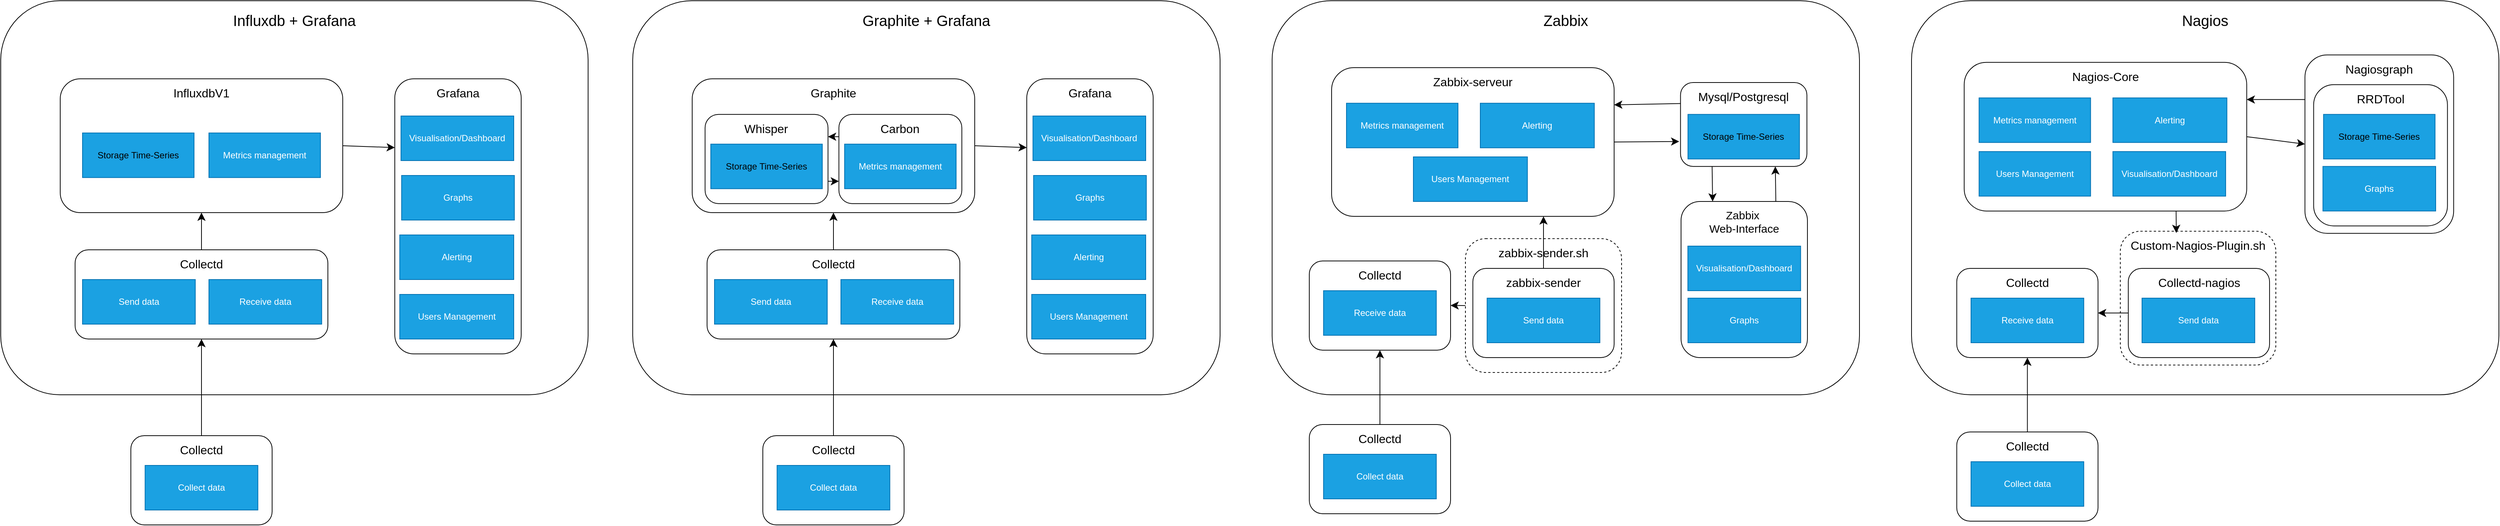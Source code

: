 <mxfile version="28.1.0">
  <diagram name="Page-1" id="5OfQK5ZHzJ9iD1R55TXK">
    <mxGraphModel dx="3080" dy="1934" grid="1" gridSize="10" guides="1" tooltips="1" connect="1" arrows="1" fold="1" page="1" pageScale="1" pageWidth="827" pageHeight="1169" math="0" shadow="0">
      <root>
        <mxCell id="0" />
        <mxCell id="1" parent="0" />
        <mxCell id="e6aKUfLswlS-T_i5iN78-11" value="Graphite + Grafana" style="rounded=1;whiteSpace=wrap;html=1;fontSize=20;verticalAlign=top;spacing=10;" parent="1" vertex="1">
          <mxGeometry x="-40" y="-120" width="790" height="530" as="geometry" />
        </mxCell>
        <mxCell id="6HZJg61xOL4YmbAu8Nb1-11" value="Collectd" style="rounded=1;whiteSpace=wrap;html=1;fontSize=16;verticalAlign=top;spacing=5;" parent="1" vertex="1">
          <mxGeometry x="60" y="215" width="340" height="120" as="geometry" />
        </mxCell>
        <mxCell id="6HZJg61xOL4YmbAu8Nb1-14" value="Send data" style="rounded=0;fillColor=#1ba1e2;fontColor=light-dark(#FFFFFF,#FBFBFB);strokeColor=#006EAF;labelBackgroundColor=none;labelBorderColor=none;textShadow=0;whiteSpace=wrap;html=1;" parent="1" vertex="1">
          <mxGeometry x="70.0" y="255" width="151.68" height="60" as="geometry" />
        </mxCell>
        <mxCell id="6HZJg61xOL4YmbAu8Nb1-18" value="Receive data" style="rounded=0;fillColor=#1ba1e2;fontColor=light-dark(#FFFFFF,#FBFBFB);strokeColor=#006EAF;labelBackgroundColor=none;labelBorderColor=none;textShadow=0;whiteSpace=wrap;html=1;" parent="1" vertex="1">
          <mxGeometry x="240" y="255" width="151.68" height="60" as="geometry" />
        </mxCell>
        <mxCell id="e6aKUfLswlS-T_i5iN78-41" value="Zabbix" style="rounded=1;whiteSpace=wrap;html=1;verticalAlign=top;fontSize=20;spacing=10;" parent="1" vertex="1">
          <mxGeometry x="820" y="-120" width="790" height="530" as="geometry" />
        </mxCell>
        <mxCell id="e6aKUfLswlS-T_i5iN78-44" value="&lt;div&gt;Zabbix&amp;nbsp;&lt;/div&gt;&lt;div&gt;Web-Interface&lt;/div&gt;" style="rounded=1;whiteSpace=wrap;html=1;fontSize=15;verticalAlign=top;spacing=5;" parent="1" vertex="1">
          <mxGeometry x="1370" y="150" width="170" height="210" as="geometry" />
        </mxCell>
        <mxCell id="e6aKUfLswlS-T_i5iN78-47" value="Visualisation/Dashboard" style="rounded=0;fillColor=#1ba1e2;fontColor=light-dark(#FFFFFF,#FBFBFB);strokeColor=#006EAF;labelBackgroundColor=none;labelBorderColor=none;textShadow=0;whiteSpace=wrap;html=1;" parent="1" vertex="1">
          <mxGeometry x="1379.16" y="210" width="151.68" height="60" as="geometry" />
        </mxCell>
        <mxCell id="e6aKUfLswlS-T_i5iN78-149" value="Graphs" style="rounded=0;fillColor=#1ba1e2;fontColor=light-dark(#FFFFFF,#FBFBFB);strokeColor=#006EAF;labelBackgroundColor=none;labelBorderColor=none;textShadow=0;whiteSpace=wrap;html=1;" parent="1" vertex="1">
          <mxGeometry x="1379.29" y="280" width="151.68" height="60" as="geometry" />
        </mxCell>
        <mxCell id="6HZJg61xOL4YmbAu8Nb1-27" style="edgeStyle=none;curved=1;rounded=0;orthogonalLoop=1;jettySize=auto;html=1;exitX=0;exitY=0.5;exitDx=0;exitDy=0;fontSize=12;startSize=8;endSize=8;" parent="1" source="e6aKUfLswlS-T_i5iN78-86" edge="1">
          <mxGeometry relative="1" as="geometry">
            <mxPoint x="1060" y="289.857" as="targetPoint" />
          </mxGeometry>
        </mxCell>
        <mxCell id="e6aKUfLswlS-T_i5iN78-86" value="zabbix-sender.sh" style="rounded=1;whiteSpace=wrap;html=1;dashed=1;fontSize=16;verticalAlign=top;spacing=5;" parent="1" vertex="1">
          <mxGeometry x="1080" y="200" width="210" height="180" as="geometry" />
        </mxCell>
        <mxCell id="6HZJg61xOL4YmbAu8Nb1-28" value="zabbix-sender" style="rounded=1;whiteSpace=wrap;html=1;fontSize=16;verticalAlign=top;spacing=5;" parent="1" vertex="1">
          <mxGeometry x="1090" y="240" width="190" height="120" as="geometry" />
        </mxCell>
        <mxCell id="e6aKUfLswlS-T_i5iN78-87" value="Send data" style="rounded=0;fillColor=#1ba1e2;fontColor=light-dark(#FFFFFF,#FBFBFB);strokeColor=#006EAF;labelBackgroundColor=none;labelBorderColor=none;textShadow=0;whiteSpace=wrap;html=1;" parent="1" vertex="1">
          <mxGeometry x="1109.16" y="280" width="151.68" height="60" as="geometry" />
        </mxCell>
        <mxCell id="6HZJg61xOL4YmbAu8Nb1-41" value="Collectd" style="rounded=1;whiteSpace=wrap;html=1;verticalAlign=top;fontSize=16;spacing=0;spacingTop=5;" parent="1" vertex="1">
          <mxGeometry x="870" y="230" width="190" height="120" as="geometry" />
        </mxCell>
        <mxCell id="6HZJg61xOL4YmbAu8Nb1-42" value="Receive data" style="rounded=0;fillColor=#1ba1e2;fontColor=light-dark(#FFFFFF,#FBFBFB);strokeColor=#006EAF;labelBackgroundColor=none;labelBorderColor=none;textShadow=0;whiteSpace=wrap;html=1;" parent="1" vertex="1">
          <mxGeometry x="889.16" y="270" width="151.68" height="60" as="geometry" />
        </mxCell>
        <mxCell id="e6aKUfLswlS-T_i5iN78-119" value="Nagios" style="rounded=1;whiteSpace=wrap;html=1;verticalAlign=top;fontSize=20;spacingTop=0;spacing=10;" parent="1" vertex="1">
          <mxGeometry x="1680" y="-120" width="790" height="530" as="geometry" />
        </mxCell>
        <mxCell id="e6aKUfLswlS-T_i5iN78-67" style="edgeStyle=none;curved=1;rounded=0;orthogonalLoop=1;jettySize=auto;html=1;exitX=1;exitY=0.5;exitDx=0;exitDy=0;fontSize=12;startSize=8;endSize=8;entryX=-0.01;entryY=0.703;entryDx=0;entryDy=0;entryPerimeter=0;" parent="1" source="e6aKUfLswlS-T_i5iN78-55" target="e6aKUfLswlS-T_i5iN78-58" edge="1">
          <mxGeometry relative="1" as="geometry">
            <mxPoint x="1370" y="40" as="targetPoint" />
          </mxGeometry>
        </mxCell>
        <mxCell id="e6aKUfLswlS-T_i5iN78-72" style="edgeStyle=none;curved=1;rounded=0;orthogonalLoop=1;jettySize=auto;html=1;entryX=1;entryY=0.25;entryDx=0;entryDy=0;fontSize=12;startSize=8;endSize=8;exitX=0;exitY=0.25;exitDx=0;exitDy=0;" parent="1" source="e6aKUfLswlS-T_i5iN78-58" target="e6aKUfLswlS-T_i5iN78-55" edge="1">
          <mxGeometry relative="1" as="geometry" />
        </mxCell>
        <mxCell id="e6aKUfLswlS-T_i5iN78-78" style="edgeStyle=none;curved=1;rounded=0;orthogonalLoop=1;jettySize=auto;html=1;exitX=0.25;exitY=1;exitDx=0;exitDy=0;entryX=0.25;entryY=0;entryDx=0;entryDy=0;fontSize=12;startSize=8;endSize=8;" parent="1" source="e6aKUfLswlS-T_i5iN78-58" target="e6aKUfLswlS-T_i5iN78-44" edge="1">
          <mxGeometry relative="1" as="geometry" />
        </mxCell>
        <mxCell id="e6aKUfLswlS-T_i5iN78-79" style="edgeStyle=none;curved=1;rounded=0;orthogonalLoop=1;jettySize=auto;html=1;exitX=0.75;exitY=0;exitDx=0;exitDy=0;entryX=0.75;entryY=1;entryDx=0;entryDy=0;fontSize=12;startSize=8;endSize=8;" parent="1" source="e6aKUfLswlS-T_i5iN78-44" target="e6aKUfLswlS-T_i5iN78-58" edge="1">
          <mxGeometry relative="1" as="geometry" />
        </mxCell>
        <mxCell id="e6aKUfLswlS-T_i5iN78-38" style="edgeStyle=none;curved=1;rounded=0;orthogonalLoop=1;jettySize=auto;html=1;exitX=1;exitY=0.5;exitDx=0;exitDy=0;entryX=0;entryY=0.25;entryDx=0;entryDy=0;fontSize=12;startSize=8;endSize=8;" parent="1" source="e6aKUfLswlS-T_i5iN78-1" target="e6aKUfLswlS-T_i5iN78-20" edge="1">
          <mxGeometry relative="1" as="geometry" />
        </mxCell>
        <mxCell id="6HZJg61xOL4YmbAu8Nb1-20" style="edgeStyle=none;curved=1;rounded=0;orthogonalLoop=1;jettySize=auto;html=1;entryX=0.5;entryY=1;entryDx=0;entryDy=0;fontSize=12;startSize=8;endSize=8;exitX=0.5;exitY=0;exitDx=0;exitDy=0;" parent="1" source="6HZJg61xOL4YmbAu8Nb1-43" target="6HZJg61xOL4YmbAu8Nb1-11" edge="1">
          <mxGeometry relative="1" as="geometry">
            <mxPoint x="230" y="455" as="sourcePoint" />
          </mxGeometry>
        </mxCell>
        <mxCell id="e6aKUfLswlS-T_i5iN78-1" value="Graphite" style="rounded=1;whiteSpace=wrap;html=1;movable=1;resizable=1;rotatable=1;deletable=1;editable=1;locked=0;connectable=1;verticalAlign=top;fontSize=16;spacing=5;" parent="1" vertex="1">
          <mxGeometry x="40" y="-15" width="380" height="180" as="geometry" />
        </mxCell>
        <mxCell id="e6aKUfLswlS-T_i5iN78-73" style="edgeStyle=none;curved=1;rounded=0;orthogonalLoop=1;jettySize=auto;html=1;exitX=0;exitY=0.25;exitDx=0;exitDy=0;entryX=1;entryY=0.25;entryDx=0;entryDy=0;fontSize=12;startSize=8;endSize=8;" parent="1" source="e6aKUfLswlS-T_i5iN78-27" target="e6aKUfLswlS-T_i5iN78-17" edge="1">
          <mxGeometry relative="1" as="geometry" />
        </mxCell>
        <mxCell id="e6aKUfLswlS-T_i5iN78-74" style="edgeStyle=none;curved=1;rounded=0;orthogonalLoop=1;jettySize=auto;html=1;exitX=1;exitY=0.75;exitDx=0;exitDy=0;entryX=0;entryY=0.75;entryDx=0;entryDy=0;fontSize=12;startSize=8;endSize=8;" parent="1" source="e6aKUfLswlS-T_i5iN78-17" target="e6aKUfLswlS-T_i5iN78-27" edge="1">
          <mxGeometry relative="1" as="geometry" />
        </mxCell>
        <mxCell id="e6aKUfLswlS-T_i5iN78-20" value="Grafana" style="rounded=1;whiteSpace=wrap;html=1;verticalAlign=top;fontSize=16;spacing=5;" parent="1" vertex="1">
          <mxGeometry x="490" y="-15" width="170" height="370" as="geometry" />
        </mxCell>
        <mxCell id="e6aKUfLswlS-T_i5iN78-22" value="&lt;div&gt;Alerting&lt;/div&gt;" style="rounded=0;fillColor=#1ba1e2;fontColor=light-dark(#FFFFFF,#FBFBFB);strokeColor=#006EAF;labelBackgroundColor=none;labelBorderColor=none;textShadow=0;whiteSpace=wrap;html=1;" parent="1" vertex="1">
          <mxGeometry x="496.64" y="195" width="153.36" height="60" as="geometry" />
        </mxCell>
        <mxCell id="e6aKUfLswlS-T_i5iN78-25" value="Visualisation/Dashboard" style="rounded=0;fillColor=#1ba1e2;fontColor=light-dark(#FFFFFF,#FBFBFB);strokeColor=#006EAF;labelBackgroundColor=none;labelBorderColor=none;textShadow=0;whiteSpace=wrap;html=1;" parent="1" vertex="1">
          <mxGeometry x="498.32" y="35" width="151.68" height="60" as="geometry" />
        </mxCell>
        <mxCell id="e6aKUfLswlS-T_i5iN78-30" value="Users Management" style="rounded=0;fillColor=#1ba1e2;fontColor=light-dark(#FFFFFF,#FBFBFB);strokeColor=#006EAF;labelBackgroundColor=none;labelBorderColor=none;textShadow=0;whiteSpace=wrap;html=1;" parent="1" vertex="1">
          <mxGeometry x="496.64" y="275" width="153.36" height="60" as="geometry" />
        </mxCell>
        <mxCell id="e6aKUfLswlS-T_i5iN78-55" value="Zabbix-serveur" style="rounded=1;whiteSpace=wrap;html=1;movable=1;resizable=1;rotatable=1;deletable=1;editable=1;locked=0;connectable=1;verticalAlign=top;fontSize=16;spacing=5;" parent="1" vertex="1">
          <mxGeometry x="900" y="-30" width="380" height="200" as="geometry" />
        </mxCell>
        <mxCell id="e6aKUfLswlS-T_i5iN78-64" value="&lt;div&gt;Metrics management&lt;/div&gt;" style="rounded=0;fillColor=#1ba1e2;fontColor=light-dark(#FFFFFF,#FBFBFB);strokeColor=#006EAF;labelBackgroundColor=none;labelBorderColor=none;textShadow=0;whiteSpace=wrap;html=1;" parent="1" vertex="1">
          <mxGeometry x="919.997" y="17.83" width="150" height="60" as="geometry" />
        </mxCell>
        <mxCell id="e6aKUfLswlS-T_i5iN78-46" value="&lt;div&gt;Alerting&lt;/div&gt;" style="rounded=0;fillColor=#1ba1e2;fontColor=light-dark(#FFFFFF,#FBFBFB);strokeColor=#006EAF;labelBackgroundColor=none;labelBorderColor=none;textShadow=0;whiteSpace=wrap;html=1;" parent="1" vertex="1">
          <mxGeometry x="1100" y="17.83" width="153.36" height="60" as="geometry" />
        </mxCell>
        <mxCell id="e6aKUfLswlS-T_i5iN78-48" value="Users Management" style="rounded=0;fillColor=#1ba1e2;fontColor=light-dark(#FFFFFF,#FBFBFB);strokeColor=#006EAF;labelBackgroundColor=none;labelBorderColor=none;textShadow=0;whiteSpace=wrap;html=1;" parent="1" vertex="1">
          <mxGeometry x="1010" y="90" width="153.36" height="60" as="geometry" />
        </mxCell>
        <mxCell id="e6aKUfLswlS-T_i5iN78-121" style="edgeStyle=none;curved=1;rounded=0;orthogonalLoop=1;jettySize=auto;html=1;exitX=1;exitY=0.5;exitDx=0;exitDy=0;fontSize=12;startSize=8;endSize=8;entryX=0;entryY=0.5;entryDx=0;entryDy=0;" parent="1" source="e6aKUfLswlS-T_i5iN78-143" target="e6aKUfLswlS-T_i5iN78-128" edge="1">
          <mxGeometry relative="1" as="geometry">
            <mxPoint x="2220.84" y="32.83" as="targetPoint" />
          </mxGeometry>
        </mxCell>
        <mxCell id="e6aKUfLswlS-T_i5iN78-122" style="edgeStyle=none;curved=1;rounded=0;orthogonalLoop=1;jettySize=auto;html=1;entryX=1;entryY=0.25;entryDx=0;entryDy=0;fontSize=12;startSize=8;endSize=8;exitX=0;exitY=0.25;exitDx=0;exitDy=0;" parent="1" source="e6aKUfLswlS-T_i5iN78-128" target="e6aKUfLswlS-T_i5iN78-143" edge="1">
          <mxGeometry relative="1" as="geometry" />
        </mxCell>
        <mxCell id="e6aKUfLswlS-T_i5iN78-143" value="Nagios-Core" style="rounded=1;whiteSpace=wrap;html=1;movable=1;resizable=1;rotatable=1;deletable=1;editable=1;locked=0;connectable=1;fontSize=16;spacingTop=0;verticalAlign=top;spacing=5;" parent="1" vertex="1">
          <mxGeometry x="1750.84" y="-37.17" width="380" height="200" as="geometry" />
        </mxCell>
        <mxCell id="e6aKUfLswlS-T_i5iN78-145" value="&lt;div&gt;Metrics management&lt;/div&gt;" style="rounded=0;fillColor=#1ba1e2;fontColor=light-dark(#FFFFFF,#FBFBFB);strokeColor=#006EAF;labelBackgroundColor=none;labelBorderColor=none;textShadow=0;whiteSpace=wrap;html=1;" parent="1" vertex="1">
          <mxGeometry x="1770.837" y="10.66" width="150" height="60" as="geometry" />
        </mxCell>
        <mxCell id="e6aKUfLswlS-T_i5iN78-146" value="&lt;div&gt;Alerting&lt;/div&gt;" style="rounded=0;fillColor=#1ba1e2;fontColor=light-dark(#FFFFFF,#FBFBFB);strokeColor=#006EAF;labelBackgroundColor=none;labelBorderColor=none;textShadow=0;whiteSpace=wrap;html=1;" parent="1" vertex="1">
          <mxGeometry x="1950.84" y="10.66" width="153.36" height="60" as="geometry" />
        </mxCell>
        <mxCell id="e6aKUfLswlS-T_i5iN78-147" value="Users Management" style="rounded=0;fillColor=#1ba1e2;fontColor=light-dark(#FFFFFF,#FBFBFB);strokeColor=#006EAF;labelBackgroundColor=none;labelBorderColor=none;textShadow=0;whiteSpace=wrap;html=1;" parent="1" vertex="1">
          <mxGeometry x="1770.84" y="82.83" width="150" height="60" as="geometry" />
        </mxCell>
        <mxCell id="e6aKUfLswlS-T_i5iN78-148" value="Graphs" style="rounded=0;fillColor=#1ba1e2;fontColor=light-dark(#FFFFFF,#FBFBFB);strokeColor=#006EAF;labelBackgroundColor=none;labelBorderColor=none;textShadow=0;whiteSpace=wrap;html=1;" parent="1" vertex="1">
          <mxGeometry x="499.16" y="115" width="151.68" height="60" as="geometry" />
        </mxCell>
        <mxCell id="e6aKUfLswlS-T_i5iN78-157" value="Visualisation/Dashboard" style="rounded=0;fillColor=#1ba1e2;fontColor=light-dark(#FFFFFF,#FBFBFB);strokeColor=#006EAF;labelBackgroundColor=none;labelBorderColor=none;textShadow=0;whiteSpace=wrap;html=1;" parent="1" vertex="1">
          <mxGeometry x="1950.84" y="82.83" width="151.68" height="60" as="geometry" />
        </mxCell>
        <mxCell id="6HZJg61xOL4YmbAu8Nb1-6" style="edgeStyle=none;curved=1;rounded=0;orthogonalLoop=1;jettySize=auto;html=1;exitX=0.5;exitY=0;exitDx=0;exitDy=0;entryX=0.5;entryY=1;entryDx=0;entryDy=0;fontSize=12;startSize=8;endSize=8;" parent="1" source="6HZJg61xOL4YmbAu8Nb1-3" target="e6aKUfLswlS-T_i5iN78-134" edge="1">
          <mxGeometry relative="1" as="geometry" />
        </mxCell>
        <mxCell id="6HZJg61xOL4YmbAu8Nb1-17" style="edgeStyle=none;curved=1;rounded=0;orthogonalLoop=1;jettySize=auto;html=1;exitX=0.5;exitY=0;exitDx=0;exitDy=0;entryX=0.5;entryY=1;entryDx=0;entryDy=0;fontSize=12;startSize=8;endSize=8;" parent="1" source="6HZJg61xOL4YmbAu8Nb1-11" target="e6aKUfLswlS-T_i5iN78-1" edge="1">
          <mxGeometry relative="1" as="geometry" />
        </mxCell>
        <mxCell id="6HZJg61xOL4YmbAu8Nb1-3" value="Collectd" style="rounded=1;whiteSpace=wrap;html=1;container=0;verticalAlign=top;fontSize=16;spacingTop=0;spacing=5;" parent="1" vertex="1">
          <mxGeometry x="1740.84" y="460" width="190" height="120" as="geometry" />
        </mxCell>
        <mxCell id="6HZJg61xOL4YmbAu8Nb1-4" value="Collect data" style="rounded=0;fillColor=#1ba1e2;fontColor=light-dark(#FFFFFF,#FBFBFB);strokeColor=#006EAF;labelBackgroundColor=none;labelBorderColor=none;textShadow=0;whiteSpace=wrap;html=1;container=0;" parent="1" vertex="1">
          <mxGeometry x="1760" y="500" width="151.68" height="60" as="geometry" />
        </mxCell>
        <mxCell id="6HZJg61xOL4YmbAu8Nb1-33" style="edgeStyle=none;curved=1;rounded=0;orthogonalLoop=1;jettySize=auto;html=1;exitX=0.5;exitY=0;exitDx=0;exitDy=0;entryX=0.75;entryY=1;entryDx=0;entryDy=0;fontSize=12;startSize=8;endSize=8;" parent="1" source="6HZJg61xOL4YmbAu8Nb1-28" target="e6aKUfLswlS-T_i5iN78-55" edge="1">
          <mxGeometry relative="1" as="geometry" />
        </mxCell>
        <UserObject label="&lt;div&gt;Custom-Nagios-Plugin.sh&lt;/div&gt;" tooltip="" id="6HZJg61xOL4YmbAu8Nb1-37">
          <mxCell style="rounded=1;whiteSpace=wrap;html=1;dashed=1;labelPosition=center;verticalLabelPosition=middle;align=center;verticalAlign=top;spacingTop=0;fontSize=16;spacing=5;" parent="1" vertex="1">
            <mxGeometry x="1960.84" y="190" width="209.16" height="180" as="geometry" />
          </mxCell>
        </UserObject>
        <mxCell id="e6aKUfLswlS-T_i5iN78-128" value="Nagiosgraph" style="rounded=1;whiteSpace=wrap;html=1;verticalAlign=top;fontSize=16;spacingTop=0;spacing=5;" parent="1" vertex="1">
          <mxGeometry x="2209.16" y="-47.17" width="200" height="240" as="geometry" />
        </mxCell>
        <mxCell id="e6aKUfLswlS-T_i5iN78-152" value="&lt;font&gt;RRDTool&lt;/font&gt;" style="rounded=1;whiteSpace=wrap;html=1;verticalAlign=top;spacing=5;fontSize=16;" parent="1" vertex="1">
          <mxGeometry x="2220.84" y="-7.17" width="180" height="190" as="geometry" />
        </mxCell>
        <mxCell id="e6aKUfLswlS-T_i5iN78-154" value="&lt;div&gt;&lt;span style=&quot;color: light-dark(rgb(0, 0, 0), rgb(255, 255, 255));&quot;&gt;Storage Time-Series&lt;/span&gt;&lt;/div&gt;" style="rounded=0;fillColor=#1ba1e2;fontColor=light-dark(#FFFFFF,#FBFBFB);strokeColor=#006EAF;labelBackgroundColor=none;labelBorderColor=none;textShadow=0;whiteSpace=wrap;html=1;" parent="1" vertex="1">
          <mxGeometry x="2234.16" y="32.83" width="150" height="60" as="geometry" />
        </mxCell>
        <mxCell id="e6aKUfLswlS-T_i5iN78-155" value="Graphs" style="rounded=0;fillColor=#1ba1e2;fontColor=light-dark(#FFFFFF,#FBFBFB);strokeColor=#006EAF;labelBackgroundColor=none;labelBorderColor=none;textShadow=0;whiteSpace=wrap;html=1;" parent="1" vertex="1">
          <mxGeometry x="2233.32" y="102.83" width="151.68" height="60" as="geometry" />
        </mxCell>
        <mxCell id="e6aKUfLswlS-T_i5iN78-134" value="Collectd" style="rounded=1;whiteSpace=wrap;html=1;verticalAlign=top;fontSize=16;spacing=5;spacingTop=0;" parent="1" vertex="1">
          <mxGeometry x="1740.84" y="240" width="190" height="120" as="geometry" />
        </mxCell>
        <mxCell id="e6aKUfLswlS-T_i5iN78-135" value="Receive data" style="rounded=0;fillColor=#1ba1e2;fontColor=light-dark(#FFFFFF,#FBFBFB);strokeColor=#006EAF;labelBackgroundColor=none;labelBorderColor=none;textShadow=0;whiteSpace=wrap;html=1;" parent="1" vertex="1">
          <mxGeometry x="1760" y="280" width="151.68" height="60" as="geometry" />
        </mxCell>
        <mxCell id="e6aKUfLswlS-T_i5iN78-138" value="Collectd-nagios" style="rounded=1;whiteSpace=wrap;html=1;verticalAlign=top;fontSize=16;spacingTop=0;spacing=5;" parent="1" vertex="1">
          <mxGeometry x="1971.55" y="240" width="190" height="120" as="geometry" />
        </mxCell>
        <mxCell id="e6aKUfLswlS-T_i5iN78-139" value="Send data" style="rounded=0;fillColor=#1ba1e2;fontColor=light-dark(#FFFFFF,#FBFBFB);strokeColor=#006EAF;labelBackgroundColor=none;labelBorderColor=none;textShadow=0;whiteSpace=wrap;html=1;" parent="1" vertex="1">
          <mxGeometry x="1990" y="280" width="151.68" height="60" as="geometry" />
        </mxCell>
        <mxCell id="6HZJg61xOL4YmbAu8Nb1-40" style="edgeStyle=none;curved=1;rounded=0;orthogonalLoop=1;jettySize=auto;html=1;exitX=0.5;exitY=0;exitDx=0;exitDy=0;fontSize=12;startSize=8;endSize=8;entryX=0.5;entryY=1;entryDx=0;entryDy=0;" parent="1" source="6HZJg61xOL4YmbAu8Nb1-38" target="6HZJg61xOL4YmbAu8Nb1-41" edge="1">
          <mxGeometry relative="1" as="geometry">
            <mxPoint x="964.601" y="360" as="targetPoint" />
          </mxGeometry>
        </mxCell>
        <mxCell id="6HZJg61xOL4YmbAu8Nb1-38" value="Collectd" style="rounded=1;whiteSpace=wrap;html=1;container=0;verticalAlign=top;fontSize=16;spacingTop=5;spacing=0;" parent="1" vertex="1">
          <mxGeometry x="870" y="450" width="190" height="120" as="geometry" />
        </mxCell>
        <mxCell id="6HZJg61xOL4YmbAu8Nb1-39" value="Collect data" style="rounded=0;fillColor=#1ba1e2;fontColor=light-dark(#FFFFFF,#FBFBFB);strokeColor=#006EAF;labelBackgroundColor=none;labelBorderColor=none;textShadow=0;whiteSpace=wrap;html=1;container=0;" parent="1" vertex="1">
          <mxGeometry x="889.16" y="490" width="151.68" height="60" as="geometry" />
        </mxCell>
        <mxCell id="e6aKUfLswlS-T_i5iN78-58" value="&lt;div&gt;Mysql/Postgresql&lt;/div&gt;" style="rounded=1;whiteSpace=wrap;html=1;verticalAlign=top;fontSize=16;spacing=5;" parent="1" vertex="1">
          <mxGeometry x="1369.29" y="-10" width="170" height="112.83" as="geometry" />
        </mxCell>
        <mxCell id="e6aKUfLswlS-T_i5iN78-60" value="&lt;div&gt;&lt;span style=&quot;color: light-dark(rgb(0, 0, 0), rgb(255, 255, 255));&quot;&gt;Storage Time-Series&lt;/span&gt;&lt;/div&gt;" style="rounded=0;fillColor=#1ba1e2;fontColor=light-dark(#FFFFFF,#FBFBFB);strokeColor=#006EAF;labelBackgroundColor=none;labelBorderColor=none;textShadow=0;whiteSpace=wrap;html=1;" parent="1" vertex="1">
          <mxGeometry x="1379.29" y="32.83" width="150" height="60" as="geometry" />
        </mxCell>
        <mxCell id="6HZJg61xOL4YmbAu8Nb1-43" value="Collectd" style="rounded=1;whiteSpace=wrap;html=1;container=0;verticalAlign=top;fontSize=16;spacingTop=5;spacing=0;" parent="1" vertex="1">
          <mxGeometry x="135" y="465" width="190" height="120" as="geometry" />
        </mxCell>
        <mxCell id="6HZJg61xOL4YmbAu8Nb1-44" value="Collect data" style="rounded=0;fillColor=#1ba1e2;fontColor=light-dark(#FFFFFF,#FBFBFB);strokeColor=#006EAF;labelBackgroundColor=none;labelBorderColor=none;textShadow=0;whiteSpace=wrap;html=1;container=0;" parent="1" vertex="1">
          <mxGeometry x="154.16" y="505" width="151.68" height="60" as="geometry" />
        </mxCell>
        <mxCell id="e6aKUfLswlS-T_i5iN78-27" value="Carbon" style="rounded=1;whiteSpace=wrap;html=1;verticalAlign=top;fontSize=16;spacing=5;" parent="1" vertex="1">
          <mxGeometry x="237.32" y="32.83" width="165.353" height="120" as="geometry" />
        </mxCell>
        <mxCell id="e6aKUfLswlS-T_i5iN78-29" value="&lt;div&gt;Metrics management&lt;/div&gt;" style="rounded=0;fillColor=#1ba1e2;fontColor=light-dark(#FFFFFF,#FBFBFB);strokeColor=#006EAF;labelBackgroundColor=none;labelBorderColor=none;textShadow=0;whiteSpace=wrap;html=1;" parent="1" vertex="1">
          <mxGeometry x="244.997" y="72.83" width="150" height="60" as="geometry" />
        </mxCell>
        <mxCell id="e6aKUfLswlS-T_i5iN78-17" value="&lt;div&gt;Whisper&lt;/div&gt;" style="rounded=1;whiteSpace=wrap;html=1;verticalAlign=top;fontSize=16;spacing=5;" parent="1" vertex="1">
          <mxGeometry x="57.323" y="32.83" width="165.353" height="120" as="geometry" />
        </mxCell>
        <mxCell id="e6aKUfLswlS-T_i5iN78-24" value="&lt;div&gt;&lt;span style=&quot;color: light-dark(rgb(0, 0, 0), rgb(255, 255, 255));&quot;&gt;Storage Time-Series&lt;/span&gt;&lt;/div&gt;" style="rounded=0;fillColor=#1ba1e2;fontColor=light-dark(#FFFFFF,#FBFBFB);strokeColor=#006EAF;labelBackgroundColor=none;labelBorderColor=none;textShadow=0;whiteSpace=wrap;html=1;" parent="1" vertex="1">
          <mxGeometry x="65.0" y="72.83" width="150" height="60" as="geometry" />
        </mxCell>
        <mxCell id="6HZJg61xOL4YmbAu8Nb1-45" style="edgeStyle=none;curved=1;rounded=0;orthogonalLoop=1;jettySize=auto;html=1;exitX=0.75;exitY=1;exitDx=0;exitDy=0;entryX=0.36;entryY=0.013;entryDx=0;entryDy=0;entryPerimeter=0;fontSize=12;startSize=8;endSize=8;" parent="1" source="e6aKUfLswlS-T_i5iN78-143" target="6HZJg61xOL4YmbAu8Nb1-37" edge="1">
          <mxGeometry relative="1" as="geometry" />
        </mxCell>
        <mxCell id="6HZJg61xOL4YmbAu8Nb1-8" style="edgeStyle=none;curved=1;rounded=0;orthogonalLoop=1;jettySize=auto;html=1;exitX=0;exitY=0.5;exitDx=0;exitDy=0;entryX=1;entryY=0.5;entryDx=0;entryDy=0;fontSize=12;startSize=8;endSize=8;exitPerimeter=0;" parent="1" source="e6aKUfLswlS-T_i5iN78-138" target="e6aKUfLswlS-T_i5iN78-134" edge="1">
          <mxGeometry relative="1" as="geometry" />
        </mxCell>
        <mxCell id="EPGn0Xgv2JU4Mc5Kp3ha-1" value="Influxdb + Grafana" style="rounded=1;whiteSpace=wrap;html=1;fontSize=20;verticalAlign=top;spacing=10;" parent="1" vertex="1">
          <mxGeometry x="-890" y="-120" width="790" height="530" as="geometry" />
        </mxCell>
        <mxCell id="EPGn0Xgv2JU4Mc5Kp3ha-2" value="Collectd" style="rounded=1;whiteSpace=wrap;html=1;fontSize=16;verticalAlign=top;spacing=5;" parent="1" vertex="1">
          <mxGeometry x="-790" y="215" width="340" height="120" as="geometry" />
        </mxCell>
        <mxCell id="EPGn0Xgv2JU4Mc5Kp3ha-3" value="Send data" style="rounded=0;fillColor=#1ba1e2;fontColor=light-dark(#FFFFFF,#FBFBFB);strokeColor=#006EAF;labelBackgroundColor=none;labelBorderColor=none;textShadow=0;whiteSpace=wrap;html=1;" parent="1" vertex="1">
          <mxGeometry x="-780.0" y="255" width="151.68" height="60" as="geometry" />
        </mxCell>
        <mxCell id="EPGn0Xgv2JU4Mc5Kp3ha-4" value="Receive data" style="rounded=0;fillColor=#1ba1e2;fontColor=light-dark(#FFFFFF,#FBFBFB);strokeColor=#006EAF;labelBackgroundColor=none;labelBorderColor=none;textShadow=0;whiteSpace=wrap;html=1;" parent="1" vertex="1">
          <mxGeometry x="-610" y="255" width="151.68" height="60" as="geometry" />
        </mxCell>
        <mxCell id="EPGn0Xgv2JU4Mc5Kp3ha-5" style="edgeStyle=none;curved=1;rounded=0;orthogonalLoop=1;jettySize=auto;html=1;exitX=1;exitY=0.5;exitDx=0;exitDy=0;entryX=0;entryY=0.25;entryDx=0;entryDy=0;fontSize=12;startSize=8;endSize=8;" parent="1" source="EPGn0Xgv2JU4Mc5Kp3ha-7" target="EPGn0Xgv2JU4Mc5Kp3ha-10" edge="1">
          <mxGeometry relative="1" as="geometry" />
        </mxCell>
        <mxCell id="EPGn0Xgv2JU4Mc5Kp3ha-6" style="edgeStyle=none;curved=1;rounded=0;orthogonalLoop=1;jettySize=auto;html=1;entryX=0.5;entryY=1;entryDx=0;entryDy=0;fontSize=12;startSize=8;endSize=8;exitX=0.5;exitY=0;exitDx=0;exitDy=0;" parent="1" source="EPGn0Xgv2JU4Mc5Kp3ha-16" target="EPGn0Xgv2JU4Mc5Kp3ha-2" edge="1">
          <mxGeometry relative="1" as="geometry">
            <mxPoint x="-620" y="455" as="sourcePoint" />
          </mxGeometry>
        </mxCell>
        <mxCell id="EPGn0Xgv2JU4Mc5Kp3ha-7" value="InfluxdbV1" style="rounded=1;whiteSpace=wrap;html=1;movable=1;resizable=1;rotatable=1;deletable=1;editable=1;locked=0;connectable=1;verticalAlign=top;fontSize=16;spacing=5;" parent="1" vertex="1">
          <mxGeometry x="-810" y="-15" width="380" height="180" as="geometry" />
        </mxCell>
        <mxCell id="EPGn0Xgv2JU4Mc5Kp3ha-10" value="Grafana" style="rounded=1;whiteSpace=wrap;html=1;verticalAlign=top;fontSize=16;spacing=5;" parent="1" vertex="1">
          <mxGeometry x="-360" y="-15" width="170" height="370" as="geometry" />
        </mxCell>
        <mxCell id="EPGn0Xgv2JU4Mc5Kp3ha-11" value="&lt;div&gt;Alerting&lt;/div&gt;" style="rounded=0;fillColor=#1ba1e2;fontColor=light-dark(#FFFFFF,#FBFBFB);strokeColor=#006EAF;labelBackgroundColor=none;labelBorderColor=none;textShadow=0;whiteSpace=wrap;html=1;" parent="1" vertex="1">
          <mxGeometry x="-353.36" y="195" width="153.36" height="60" as="geometry" />
        </mxCell>
        <mxCell id="EPGn0Xgv2JU4Mc5Kp3ha-12" value="Visualisation/Dashboard" style="rounded=0;fillColor=#1ba1e2;fontColor=light-dark(#FFFFFF,#FBFBFB);strokeColor=#006EAF;labelBackgroundColor=none;labelBorderColor=none;textShadow=0;whiteSpace=wrap;html=1;" parent="1" vertex="1">
          <mxGeometry x="-351.68" y="35" width="151.68" height="60" as="geometry" />
        </mxCell>
        <mxCell id="EPGn0Xgv2JU4Mc5Kp3ha-13" value="Users Management" style="rounded=0;fillColor=#1ba1e2;fontColor=light-dark(#FFFFFF,#FBFBFB);strokeColor=#006EAF;labelBackgroundColor=none;labelBorderColor=none;textShadow=0;whiteSpace=wrap;html=1;" parent="1" vertex="1">
          <mxGeometry x="-353.36" y="275" width="153.36" height="60" as="geometry" />
        </mxCell>
        <mxCell id="EPGn0Xgv2JU4Mc5Kp3ha-14" value="Graphs" style="rounded=0;fillColor=#1ba1e2;fontColor=light-dark(#FFFFFF,#FBFBFB);strokeColor=#006EAF;labelBackgroundColor=none;labelBorderColor=none;textShadow=0;whiteSpace=wrap;html=1;" parent="1" vertex="1">
          <mxGeometry x="-350.84" y="115" width="151.68" height="60" as="geometry" />
        </mxCell>
        <mxCell id="EPGn0Xgv2JU4Mc5Kp3ha-15" style="edgeStyle=none;curved=1;rounded=0;orthogonalLoop=1;jettySize=auto;html=1;exitX=0.5;exitY=0;exitDx=0;exitDy=0;entryX=0.5;entryY=1;entryDx=0;entryDy=0;fontSize=12;startSize=8;endSize=8;" parent="1" source="EPGn0Xgv2JU4Mc5Kp3ha-2" target="EPGn0Xgv2JU4Mc5Kp3ha-7" edge="1">
          <mxGeometry relative="1" as="geometry" />
        </mxCell>
        <mxCell id="EPGn0Xgv2JU4Mc5Kp3ha-16" value="Collectd" style="rounded=1;whiteSpace=wrap;html=1;container=0;verticalAlign=top;fontSize=16;spacingTop=5;spacing=0;" parent="1" vertex="1">
          <mxGeometry x="-715" y="465" width="190" height="120" as="geometry" />
        </mxCell>
        <mxCell id="EPGn0Xgv2JU4Mc5Kp3ha-17" value="Collect data" style="rounded=0;fillColor=#1ba1e2;fontColor=light-dark(#FFFFFF,#FBFBFB);strokeColor=#006EAF;labelBackgroundColor=none;labelBorderColor=none;textShadow=0;whiteSpace=wrap;html=1;container=0;" parent="1" vertex="1">
          <mxGeometry x="-695.84" y="505" width="151.68" height="60" as="geometry" />
        </mxCell>
        <mxCell id="EPGn0Xgv2JU4Mc5Kp3ha-19" value="&lt;div&gt;Metrics management&lt;/div&gt;" style="rounded=0;fillColor=#1ba1e2;fontColor=light-dark(#FFFFFF,#FBFBFB);strokeColor=#006EAF;labelBackgroundColor=none;labelBorderColor=none;textShadow=0;whiteSpace=wrap;html=1;" parent="1" vertex="1">
          <mxGeometry x="-610.003" y="57.83" width="150" height="60" as="geometry" />
        </mxCell>
        <mxCell id="EPGn0Xgv2JU4Mc5Kp3ha-21" value="&lt;div&gt;&lt;span style=&quot;color: light-dark(rgb(0, 0, 0), rgb(255, 255, 255));&quot;&gt;Storage Time-Series&lt;/span&gt;&lt;/div&gt;" style="rounded=0;fillColor=#1ba1e2;fontColor=light-dark(#FFFFFF,#FBFBFB);strokeColor=#006EAF;labelBackgroundColor=none;labelBorderColor=none;textShadow=0;whiteSpace=wrap;html=1;" parent="1" vertex="1">
          <mxGeometry x="-780" y="57.83" width="150" height="60" as="geometry" />
        </mxCell>
      </root>
    </mxGraphModel>
  </diagram>
</mxfile>
